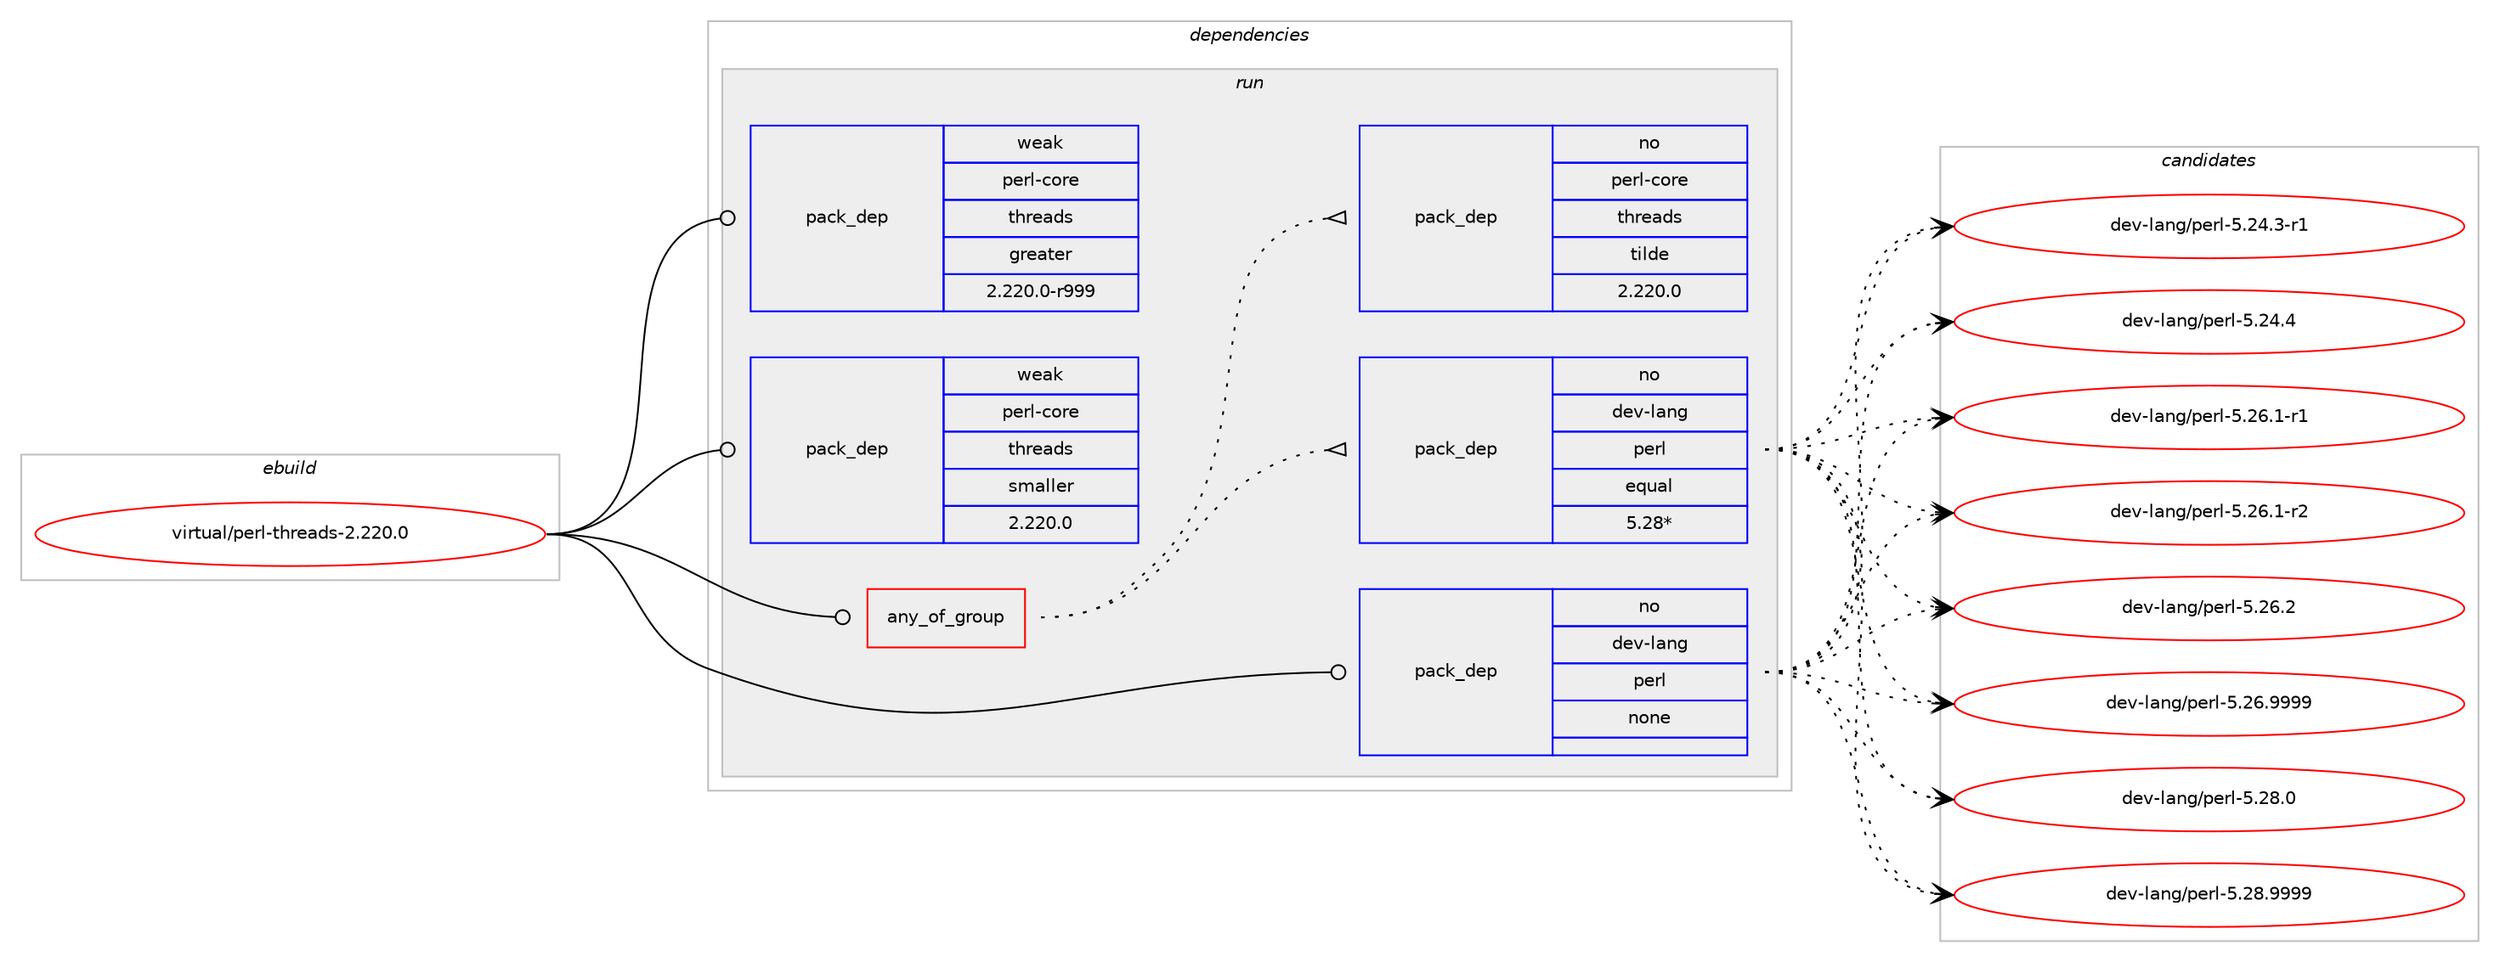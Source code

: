 digraph prolog {

# *************
# Graph options
# *************

newrank=true;
concentrate=true;
compound=true;
graph [rankdir=LR,fontname=Helvetica,fontsize=10,ranksep=1.5];#, ranksep=2.5, nodesep=0.2];
edge  [arrowhead=vee];
node  [fontname=Helvetica,fontsize=10];

# **********
# The ebuild
# **********

subgraph cluster_leftcol {
color=gray;
rank=same;
label=<<i>ebuild</i>>;
id [label="virtual/perl-threads-2.220.0", color=red, width=4, href="../virtual/perl-threads-2.220.0.svg"];
}

# ****************
# The dependencies
# ****************

subgraph cluster_midcol {
color=gray;
label=<<i>dependencies</i>>;
subgraph cluster_compile {
fillcolor="#eeeeee";
style=filled;
label=<<i>compile</i>>;
}
subgraph cluster_compileandrun {
fillcolor="#eeeeee";
style=filled;
label=<<i>compile and run</i>>;
}
subgraph cluster_run {
fillcolor="#eeeeee";
style=filled;
label=<<i>run</i>>;
subgraph any166 {
dependency7687 [label=<<TABLE BORDER="0" CELLBORDER="1" CELLSPACING="0" CELLPADDING="4"><TR><TD CELLPADDING="10">any_of_group</TD></TR></TABLE>>, shape=none, color=red];subgraph pack6229 {
dependency7688 [label=<<TABLE BORDER="0" CELLBORDER="1" CELLSPACING="0" CELLPADDING="4" WIDTH="220"><TR><TD ROWSPAN="6" CELLPADDING="30">pack_dep</TD></TR><TR><TD WIDTH="110">no</TD></TR><TR><TD>dev-lang</TD></TR><TR><TD>perl</TD></TR><TR><TD>equal</TD></TR><TR><TD>5.28*</TD></TR></TABLE>>, shape=none, color=blue];
}
dependency7687:e -> dependency7688:w [weight=20,style="dotted",arrowhead="oinv"];
subgraph pack6230 {
dependency7689 [label=<<TABLE BORDER="0" CELLBORDER="1" CELLSPACING="0" CELLPADDING="4" WIDTH="220"><TR><TD ROWSPAN="6" CELLPADDING="30">pack_dep</TD></TR><TR><TD WIDTH="110">no</TD></TR><TR><TD>perl-core</TD></TR><TR><TD>threads</TD></TR><TR><TD>tilde</TD></TR><TR><TD>2.220.0</TD></TR></TABLE>>, shape=none, color=blue];
}
dependency7687:e -> dependency7689:w [weight=20,style="dotted",arrowhead="oinv"];
}
id:e -> dependency7687:w [weight=20,style="solid",arrowhead="odot"];
subgraph pack6231 {
dependency7690 [label=<<TABLE BORDER="0" CELLBORDER="1" CELLSPACING="0" CELLPADDING="4" WIDTH="220"><TR><TD ROWSPAN="6" CELLPADDING="30">pack_dep</TD></TR><TR><TD WIDTH="110">no</TD></TR><TR><TD>dev-lang</TD></TR><TR><TD>perl</TD></TR><TR><TD>none</TD></TR><TR><TD></TD></TR></TABLE>>, shape=none, color=blue];
}
id:e -> dependency7690:w [weight=20,style="solid",arrowhead="odot"];
subgraph pack6232 {
dependency7691 [label=<<TABLE BORDER="0" CELLBORDER="1" CELLSPACING="0" CELLPADDING="4" WIDTH="220"><TR><TD ROWSPAN="6" CELLPADDING="30">pack_dep</TD></TR><TR><TD WIDTH="110">weak</TD></TR><TR><TD>perl-core</TD></TR><TR><TD>threads</TD></TR><TR><TD>greater</TD></TR><TR><TD>2.220.0-r999</TD></TR></TABLE>>, shape=none, color=blue];
}
id:e -> dependency7691:w [weight=20,style="solid",arrowhead="odot"];
subgraph pack6233 {
dependency7692 [label=<<TABLE BORDER="0" CELLBORDER="1" CELLSPACING="0" CELLPADDING="4" WIDTH="220"><TR><TD ROWSPAN="6" CELLPADDING="30">pack_dep</TD></TR><TR><TD WIDTH="110">weak</TD></TR><TR><TD>perl-core</TD></TR><TR><TD>threads</TD></TR><TR><TD>smaller</TD></TR><TR><TD>2.220.0</TD></TR></TABLE>>, shape=none, color=blue];
}
id:e -> dependency7692:w [weight=20,style="solid",arrowhead="odot"];
}
}

# **************
# The candidates
# **************

subgraph cluster_choices {
rank=same;
color=gray;
label=<<i>candidates</i>>;

subgraph choice6229 {
color=black;
nodesep=1;
choice100101118451089711010347112101114108455346505246514511449 [label="dev-lang/perl-5.24.3-r1", color=red, width=4,href="../dev-lang/perl-5.24.3-r1.svg"];
choice10010111845108971101034711210111410845534650524652 [label="dev-lang/perl-5.24.4", color=red, width=4,href="../dev-lang/perl-5.24.4.svg"];
choice100101118451089711010347112101114108455346505446494511449 [label="dev-lang/perl-5.26.1-r1", color=red, width=4,href="../dev-lang/perl-5.26.1-r1.svg"];
choice100101118451089711010347112101114108455346505446494511450 [label="dev-lang/perl-5.26.1-r2", color=red, width=4,href="../dev-lang/perl-5.26.1-r2.svg"];
choice10010111845108971101034711210111410845534650544650 [label="dev-lang/perl-5.26.2", color=red, width=4,href="../dev-lang/perl-5.26.2.svg"];
choice10010111845108971101034711210111410845534650544657575757 [label="dev-lang/perl-5.26.9999", color=red, width=4,href="../dev-lang/perl-5.26.9999.svg"];
choice10010111845108971101034711210111410845534650564648 [label="dev-lang/perl-5.28.0", color=red, width=4,href="../dev-lang/perl-5.28.0.svg"];
choice10010111845108971101034711210111410845534650564657575757 [label="dev-lang/perl-5.28.9999", color=red, width=4,href="../dev-lang/perl-5.28.9999.svg"];
dependency7688:e -> choice100101118451089711010347112101114108455346505246514511449:w [style=dotted,weight="100"];
dependency7688:e -> choice10010111845108971101034711210111410845534650524652:w [style=dotted,weight="100"];
dependency7688:e -> choice100101118451089711010347112101114108455346505446494511449:w [style=dotted,weight="100"];
dependency7688:e -> choice100101118451089711010347112101114108455346505446494511450:w [style=dotted,weight="100"];
dependency7688:e -> choice10010111845108971101034711210111410845534650544650:w [style=dotted,weight="100"];
dependency7688:e -> choice10010111845108971101034711210111410845534650544657575757:w [style=dotted,weight="100"];
dependency7688:e -> choice10010111845108971101034711210111410845534650564648:w [style=dotted,weight="100"];
dependency7688:e -> choice10010111845108971101034711210111410845534650564657575757:w [style=dotted,weight="100"];
}
subgraph choice6230 {
color=black;
nodesep=1;
}
subgraph choice6231 {
color=black;
nodesep=1;
choice100101118451089711010347112101114108455346505246514511449 [label="dev-lang/perl-5.24.3-r1", color=red, width=4,href="../dev-lang/perl-5.24.3-r1.svg"];
choice10010111845108971101034711210111410845534650524652 [label="dev-lang/perl-5.24.4", color=red, width=4,href="../dev-lang/perl-5.24.4.svg"];
choice100101118451089711010347112101114108455346505446494511449 [label="dev-lang/perl-5.26.1-r1", color=red, width=4,href="../dev-lang/perl-5.26.1-r1.svg"];
choice100101118451089711010347112101114108455346505446494511450 [label="dev-lang/perl-5.26.1-r2", color=red, width=4,href="../dev-lang/perl-5.26.1-r2.svg"];
choice10010111845108971101034711210111410845534650544650 [label="dev-lang/perl-5.26.2", color=red, width=4,href="../dev-lang/perl-5.26.2.svg"];
choice10010111845108971101034711210111410845534650544657575757 [label="dev-lang/perl-5.26.9999", color=red, width=4,href="../dev-lang/perl-5.26.9999.svg"];
choice10010111845108971101034711210111410845534650564648 [label="dev-lang/perl-5.28.0", color=red, width=4,href="../dev-lang/perl-5.28.0.svg"];
choice10010111845108971101034711210111410845534650564657575757 [label="dev-lang/perl-5.28.9999", color=red, width=4,href="../dev-lang/perl-5.28.9999.svg"];
dependency7690:e -> choice100101118451089711010347112101114108455346505246514511449:w [style=dotted,weight="100"];
dependency7690:e -> choice10010111845108971101034711210111410845534650524652:w [style=dotted,weight="100"];
dependency7690:e -> choice100101118451089711010347112101114108455346505446494511449:w [style=dotted,weight="100"];
dependency7690:e -> choice100101118451089711010347112101114108455346505446494511450:w [style=dotted,weight="100"];
dependency7690:e -> choice10010111845108971101034711210111410845534650544650:w [style=dotted,weight="100"];
dependency7690:e -> choice10010111845108971101034711210111410845534650544657575757:w [style=dotted,weight="100"];
dependency7690:e -> choice10010111845108971101034711210111410845534650564648:w [style=dotted,weight="100"];
dependency7690:e -> choice10010111845108971101034711210111410845534650564657575757:w [style=dotted,weight="100"];
}
subgraph choice6232 {
color=black;
nodesep=1;
}
subgraph choice6233 {
color=black;
nodesep=1;
}
}

}
